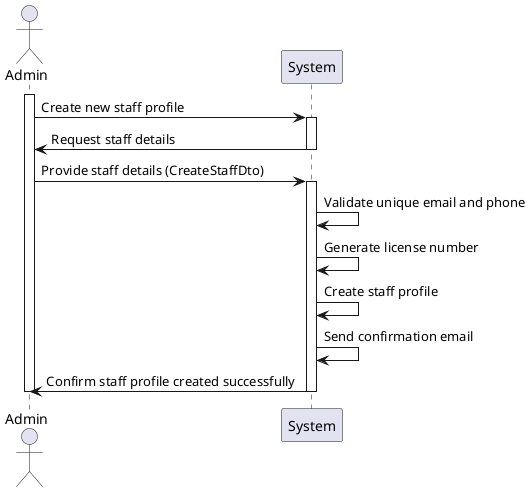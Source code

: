 @startuml
actor Admin as User
participant System

activate User
User -> System: Create new staff profile
activate System
System -> User: Request staff details
deactivate System
User -> System: Provide staff details (CreateStaffDto)
activate System
System -> System: Validate unique email and phone
System -> System: Generate license number
System -> System: Create staff profile
System -> System: Send confirmation email
System -> User: Confirm staff profile created successfully
deactivate System
deactivate User
@enduml

